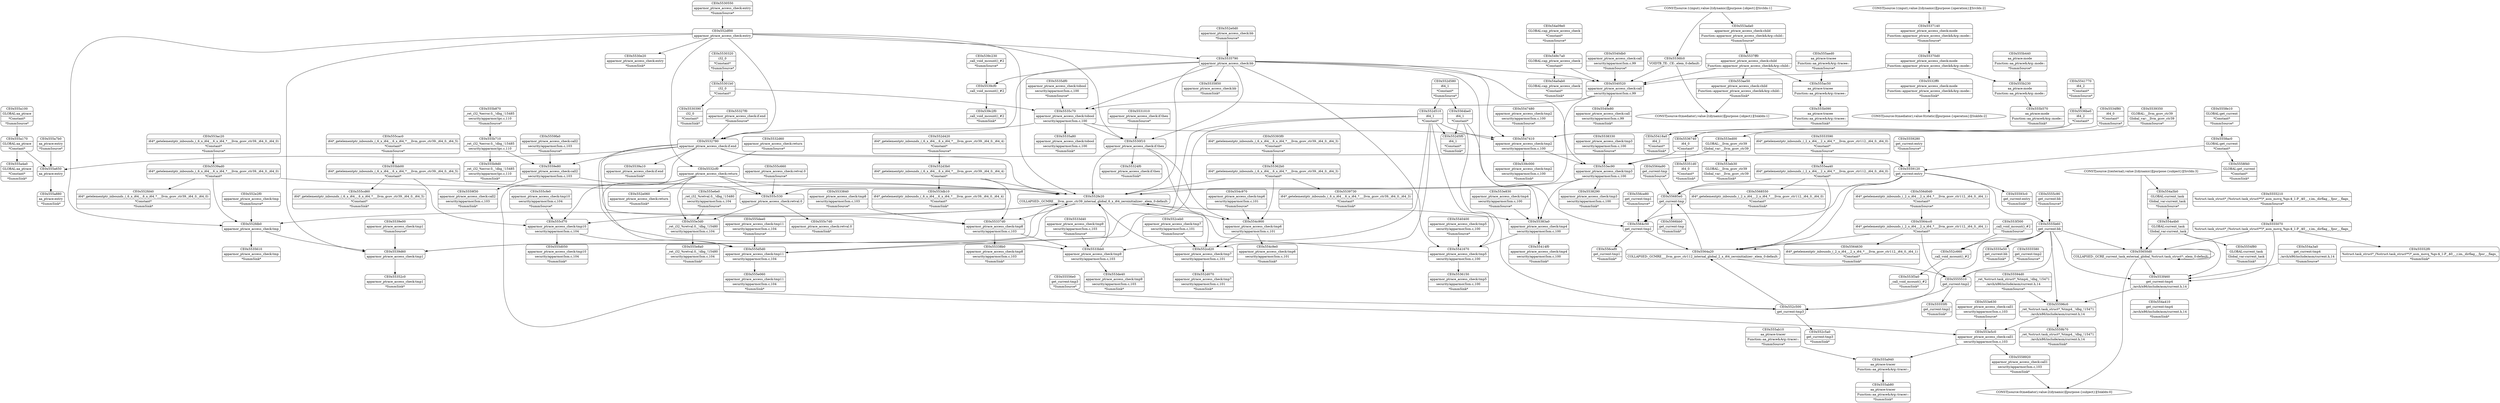 digraph {
	CE0x552d420 [shape=record,shape=Mrecord,label="{CE0x552d420|i64*_getelementptr_inbounds_(_6_x_i64_,_6_x_i64_*___llvm_gcov_ctr39,_i64_0,_i64_4)|*Constant*|*SummSource*}"]
	CE0x5530f10 [shape=record,shape=Mrecord,label="{CE0x5530f10|apparmor_ptrace_access_check:if.then}"]
	CE0x55418a0 [shape=record,shape=Mrecord,label="{CE0x55418a0|i64_2|*Constant*|*SummSink*}"]
	CE0x5537140 [shape=record,shape=Mrecord,label="{CE0x5537140|apparmor_ptrace_access_check:mode|Function::apparmor_ptrace_access_check&Arg::mode::|*SummSource*}"]
	CE0x5535790 [shape=record,shape=Mrecord,label="{CE0x5535790|apparmor_ptrace_access_check:bb}"]
	CE0x553e5c0 [shape=record,shape=Mrecord,label="{CE0x553e5c0|apparmor_ptrace_access_check:call1|security/apparmor/lsm.c,103}"]
	CE0x5558ac0 [shape=record,shape=Mrecord,label="{CE0x5558ac0|GLOBAL:get_current|*Constant*}"]
	CE0x555e8a0 [shape=record,shape=Mrecord,label="{CE0x555e8a0|_ret_i32_%retval.0,_!dbg_!15480|security/apparmor/lsm.c,104|*SummSink*}"]
	CE0x5533d40 [shape=record,shape=Mrecord,label="{CE0x5533d40|apparmor_ptrace_access_check:tmp9|security/apparmor/lsm.c,103|*SummSource*}"]
	CE0x5559fa0 [shape=record,shape=Mrecord,label="{CE0x5559fa0|apparmor_ptrace_access_check:call2|security/apparmor/lsm.c,103|*SummSource*}"]
	CE0x552e2f0 [shape=record,shape=Mrecord,label="{CE0x552e2f0|apparmor_ptrace_access_check:tmp|*SummSource*}"]
	CE0x5547410 [shape=record,shape=Mrecord,label="{CE0x5547410|apparmor_ptrace_access_check:tmp2|security/apparmor/lsm.c,100}"]
	CE0x555a650 [shape=record,shape=Mrecord,label="{CE0x555a650|aa_ptrace:entry}"]
	CE0x555e3d0 [shape=record,shape=Mrecord,label="{CE0x555e3d0|_ret_i32_%retval.0,_!dbg_!15480|security/apparmor/lsm.c,104}"]
	CE0x5531010 [shape=record,shape=Mrecord,label="{CE0x5531010|apparmor_ptrace_access_check:if.then|*SummSource*}"]
	CE0x5539730 [shape=record,shape=Mrecord,label="{CE0x5539730|i64*_getelementptr_inbounds_(_6_x_i64_,_6_x_i64_*___llvm_gcov_ctr39,_i64_0,_i64_3)|*Constant*|*SummSink*}"]
	CE0x55556e0 [shape=record,shape=Mrecord,label="{CE0x55556e0|get_current:tmp3|*SummSource*}"]
	CE0x5564be0 [shape=record,shape=Mrecord,label="{CE0x5564be0|i64_1|*Constant*}"]
	CE0x539c000 [shape=record,shape=Mrecord,label="{CE0x539c000|apparmor_ptrace_access_check:tmp2|security/apparmor/lsm.c,100|*SummSink*}"]
	CE0x555cac0 [shape=record,shape=Mrecord,label="{CE0x555cac0|i64*_getelementptr_inbounds_(_6_x_i64_,_6_x_i64_*___llvm_gcov_ctr39,_i64_0,_i64_5)|*Constant*|*SummSource*}"]
	CE0x5535df0 [shape=record,shape=Mrecord,label="{CE0x5535df0|apparmor_ptrace_access_check:tobool|security/apparmor/lsm.c,100|*SummSource*}"]
	CE0x555b710 [shape=record,shape=Mrecord,label="{CE0x555b710|_ret_i32_%error.0,_!dbg_!15485|security/apparmor/ipc.c,110}"]
	CE0x55685e0 [shape=record,shape=Mrecord,label="{CE0x55685e0|get_current:tmp}"]
	"CONST[source:2(external),value:2(dynamic)][purpose:{subject}][SrcIdx:3]"
	CE0x555c660 [shape=record,shape=Mrecord,label="{CE0x555c660|apparmor_ptrace_access_check:retval.0|*SummSource*}"]
	CE0x5535610 [shape=record,shape=Mrecord,label="{CE0x5535610|apparmor_ptrace_access_check:tmp|*SummSink*}"]
	CE0x5555580 [shape=record,shape=Mrecord,label="{CE0x5555580|get_current:tmp2|*SummSource*}"]
	CE0x55650d0 [shape=record,shape=Mrecord,label="{CE0x55650d0|COLLAPSED:_GCRE_current_task_external_global_%struct.task_struct*:_elem_0:default:}"]
	CE0x555d050 [shape=record,shape=Mrecord,label="{CE0x555d050|apparmor_ptrace_access_check:tmp10|security/apparmor/lsm.c,104|*SummSink*}"]
	CE0x555cd60 [shape=record,shape=Mrecord,label="{CE0x555cd60|i64*_getelementptr_inbounds_(_6_x_i64_,_6_x_i64_*___llvm_gcov_ctr39,_i64_0,_i64_5)|*Constant*|*SummSink*}"]
	CE0x5558920 [shape=record,shape=Mrecord,label="{CE0x5558920|apparmor_ptrace_access_check:call1|security/apparmor/lsm.c,103|*SummSink*}"]
	CE0x554c970 [shape=record,shape=Mrecord,label="{CE0x554c970|apparmor_ptrace_access_check:tmp6|security/apparmor/lsm.c,101|*SummSource*}"]
	CE0x5564a20 [shape=record,shape=Mrecord,label="{CE0x5564a20|COLLAPSED:_GCMRE___llvm_gcov_ctr112_internal_global_2_x_i64_zeroinitializer:_elem_0:default:}"]
	CE0x552c5a0 [shape=record,shape=Mrecord,label="{CE0x552c5a0|get_current:tmp3|*SummSink*}"]
	CE0x5564c50 [shape=record,shape=Mrecord,label="{CE0x5564c50|get_current:tmp1}"]
	CE0x552df00 [shape=record,shape=Mrecord,label="{CE0x552df00|apparmor_ptrace_access_check:entry}"]
	CE0x552d510 [shape=record,shape=Mrecord,label="{CE0x552d510|i64_1|*Constant*}"]
	CE0x555b230 [shape=record,shape=Mrecord,label="{CE0x555b230|aa_ptrace:mode|Function::aa_ptrace&Arg::mode::}"]
	CE0x555e6e0 [shape=record,shape=Mrecord,label="{CE0x555e6e0|_ret_i32_%retval.0,_!dbg_!15480|security/apparmor/lsm.c,104|*SummSource*}"]
	CE0x5530e20 [shape=record,shape=Mrecord,label="{CE0x5530e20|apparmor_ptrace_access_check:entry|*SummSink*}"]
	CE0x552d580 [shape=record,shape=Mrecord,label="{CE0x552d580|i64_1|*Constant*|*SummSource*}"]
	CE0x5564a90 [shape=record,shape=Mrecord,label="{CE0x5564a90|get_current:tmp|*SummSource*}"]
	CE0x5538290 [shape=record,shape=Mrecord,label="{CE0x5538290|apparmor_ptrace_access_check:tmp3|security/apparmor/lsm.c,100|*SummSink*}"]
	CE0x552d3b0 [shape=record,shape=Mrecord,label="{CE0x552d3b0|i64*_getelementptr_inbounds_(_6_x_i64_,_6_x_i64_*___llvm_gcov_ctr39,_i64_0,_i64_4)|*Constant*}"]
	CE0x552d5f0 [shape=record,shape=Mrecord,label="{CE0x552d5f0|i64_1|*Constant*|*SummSink*}"]
	CE0x539c2f0 [shape=record,shape=Mrecord,label="{CE0x539c2f0|_call_void_mcount()_#2|*SummSink*}"]
	CE0x552e060 [shape=record,shape=Mrecord,label="{CE0x552e060|apparmor_ptrace_access_check:return|*SummSink*}"]
	CE0x5555b60 [shape=record,shape=Mrecord,label="{CE0x5555b60|get_current:bb}"]
	CE0x5559e80 [shape=record,shape=Mrecord,label="{CE0x5559e80|apparmor_ptrace_access_check:call2|security/apparmor/lsm.c,103}"]
	CE0x549c7a0 [shape=record,shape=Mrecord,label="{CE0x549c7a0|GLOBAL:cap_ptrace_access_check|*Constant*}"]
	CE0x5555210 [shape=record,shape=Mrecord,label="{CE0x5555210|%struct.task_struct*_(%struct.task_struct**)*_asm_movq_%gs:$_1:P_,$0_,_r,im,_dirflag_,_fpsr_,_flags_|*SummSource*}"]
	CE0x552fe20 [shape=record,shape=Mrecord,label="{CE0x552fe20|COLLAPSED:_GCMRE___llvm_gcov_ctr39_internal_global_6_x_i64_zeroinitializer:_elem_0:default:}"]
	CE0x5539d60 [shape=record,shape=Mrecord,label="{CE0x5539d60|apparmor_ptrace_access_check:tmp1}"]
	CE0x55593c0 [shape=record,shape=Mrecord,label="{CE0x55593c0|get_current:entry|*SummSink*}"]
	CE0x555cfe0 [shape=record,shape=Mrecord,label="{CE0x555cfe0|apparmor_ptrace_access_check:tmp10|security/apparmor/lsm.c,104|*SummSource*}"]
	CE0x5535c70 [shape=record,shape=Mrecord,label="{CE0x5535c70|apparmor_ptrace_access_check:tobool|security/apparmor/lsm.c,100}"]
	CE0x5540e80 [shape=record,shape=Mrecord,label="{CE0x5540e80|apparmor_ptrace_access_check:call|security/apparmor/lsm.c,99|*SummSink*}"]
	CE0x5559b70 [shape=record,shape=Mrecord,label="{CE0x5559b70|_ret_%struct.task_struct*_%tmp4,_!dbg_!15471|./arch/x86/include/asm/current.h,14|*SummSink*}"]
	CE0x555a7b0 [shape=record,shape=Mrecord,label="{CE0x555a7b0|aa_ptrace:entry|*SummSource*}"]
	CE0x553eb30 [shape=record,shape=Mrecord,label="{CE0x553eb30|GLOBAL:__llvm_gcov_ctr39|Global_var:__llvm_gcov_ctr39|*SummSink*}"]
	CE0x555b090 [shape=record,shape=Mrecord,label="{CE0x555b090|aa_ptrace:tracee|Function::aa_ptrace&Arg::tracee::|*SummSink*}"]
	CE0x5536740 [shape=record,shape=Mrecord,label="{CE0x5536740|i64_0|*Constant*}"]
	CE0x55594d0 [shape=record,shape=Mrecord,label="{CE0x55594d0|_ret_%struct.task_struct*_%tmp4,_!dbg_!15471|./arch/x86/include/asm/current.h,14|*SummSource*}"]
	CE0x554c900 [shape=record,shape=Mrecord,label="{CE0x554c900|apparmor_ptrace_access_check:tmp6|security/apparmor/lsm.c,101}"]
	CE0x5566bb0 [shape=record,shape=Mrecord,label="{CE0x5566bb0|get_current:tmp|*SummSink*}"]
	CE0x554a3a0 [shape=record,shape=Mrecord,label="{CE0x554a3a0|get_current:tmp4|./arch/x86/include/asm/current.h,14|*SummSource*}"]
	CE0x555a170 [shape=record,shape=Mrecord,label="{CE0x555a170|GLOBAL:aa_ptrace|*Constant*}"]
	CE0x55301b0 [shape=record,shape=Mrecord,label="{CE0x55301b0|i32_0|*Constant*}"]
	CE0x55352c0 [shape=record,shape=Mrecord,label="{CE0x55352c0|apparmor_ptrace_access_check:tmp1|*SummSink*}"]
	CE0x55362b0 [shape=record,shape=Mrecord,label="{CE0x55362b0|i64*_getelementptr_inbounds_(_6_x_i64_,_6_x_i64_*___llvm_gcov_ctr39,_i64_0,_i64_3)|*Constant*}"]
	CE0x552cd20 [shape=record,shape=Mrecord,label="{CE0x552cd20|apparmor_ptrace_access_check:tmp7|security/apparmor/lsm.c,101}"]
	CE0x554c9e0 [shape=record,shape=Mrecord,label="{CE0x554c9e0|apparmor_ptrace_access_check:tmp6|security/apparmor/lsm.c,101|*SummSink*}"]
	CE0x5554f80 [shape=record,shape=Mrecord,label="{CE0x5554f80|GLOBAL:current_task|Global_var:current_task|*SummSink*}"]
	CE0x5536150 [shape=record,shape=Mrecord,label="{CE0x5536150|apparmor_ptrace_access_check:tmp5|security/apparmor/lsm.c,100|*SummSink*}"]
	CE0x55337d0 [shape=record,shape=Mrecord,label="{CE0x55337d0|apparmor_ptrace_access_check:tmp8|security/apparmor/lsm.c,103}"]
	CE0x5540db0 [shape=record,shape=Mrecord,label="{CE0x5540db0|apparmor_ptrace_access_check:call|security/apparmor/lsm.c,99|*SummSource*}"]
	CE0x555c7d0 [shape=record,shape=Mrecord,label="{CE0x555c7d0|apparmor_ptrace_access_check:retval.0|*SummSink*}"]
	CE0x555cf70 [shape=record,shape=Mrecord,label="{CE0x555cf70|apparmor_ptrace_access_check:tmp10|security/apparmor/lsm.c,104}"]
	CE0x5558f40 [shape=record,shape=Mrecord,label="{CE0x5558f40|GLOBAL:get_current|*Constant*|*SummSink*}"]
	CE0x5537ff0 [shape=record,shape=Mrecord,label="{CE0x5537ff0|apparmor_ptrace_access_check:child|Function::apparmor_ptrace_access_check&Arg::child::}"]
	CE0x5568550 [shape=record,shape=Mrecord,label="{CE0x5568550|i64*_getelementptr_inbounds_(_2_x_i64_,_2_x_i64_*___llvm_gcov_ctr112,_i64_0,_i64_0)|*Constant*|*SummSink*}"]
	CE0x5535850 [shape=record,shape=Mrecord,label="{CE0x5535850|apparmor_ptrace_access_check:bb|*SummSink*}"]
	CE0x54a0ab0 [shape=record,shape=Mrecord,label="{CE0x54a0ab0|GLOBAL:cap_ptrace_access_check|*Constant*|*SummSink*}"]
	CE0x553e630 [shape=record,shape=Mrecord,label="{CE0x553e630|apparmor_ptrace_access_check:call1|security/apparmor/lsm.c,103|*SummSource*}"]
	CE0x555b570 [shape=record,shape=Mrecord,label="{CE0x555b570|aa_ptrace:mode|Function::aa_ptrace&Arg::mode::|*SummSink*}"]
	CE0x5539350 [shape=record,shape=Mrecord,label="{CE0x5539350|GLOBAL:__llvm_gcov_ctr39|Global_var:__llvm_gcov_ctr39|*SummSource*}"]
	CE0x5559120 [shape=record,shape=Mrecord,label="{CE0x5559120|get_current:entry}"]
	CE0x552c500 [shape=record,shape=Mrecord,label="{CE0x552c500|get_current:tmp3}"]
	CE0x554a4b0 [shape=record,shape=Mrecord,label="{CE0x554a4b0|GLOBAL:current_task|Global_var:current_task}"]
	CE0x552ceb0 [shape=record,shape=Mrecord,label="{CE0x552ceb0|apparmor_ptrace_access_check:tmp7|security/apparmor/lsm.c,101|*SummSource*}"]
	CE0x5558e10 [shape=record,shape=Mrecord,label="{CE0x5558e10|GLOBAL:get_current|*Constant*|*SummSource*}"]
	CE0x5553590 [shape=record,shape=Mrecord,label="{CE0x5553590|i64*_getelementptr_inbounds_(_2_x_i64_,_2_x_i64_*___llvm_gcov_ctr112,_i64_0,_i64_0)|*Constant*|*SummSource*}"]
	"CONST[source:1(input),value:2(dynamic)][purpose:{operation}][SrcIdx:2]"
	CE0x553ed00 [shape=record,shape=Mrecord,label="{CE0x553ed00|GLOBAL:__llvm_gcov_ctr39|Global_var:__llvm_gcov_ctr39}"]
	CE0x555aed0 [shape=record,shape=Mrecord,label="{CE0x555aed0|aa_ptrace:tracee|Function::aa_ptrace&Arg::tracee::|*SummSource*}"]
	"CONST[source:0(mediator),value:2(dynamic)][purpose:{subject}][SnkIdx:0]"
	CE0x555ab10 [shape=record,shape=Mrecord,label="{CE0x555ab10|aa_ptrace:tracer|Function::aa_ptrace&Arg::tracer::|*SummSource*}"]
	CE0x553db10 [shape=record,shape=Mrecord,label="{CE0x553db10|i64*_getelementptr_inbounds_(_6_x_i64_,_6_x_i64_*___llvm_gcov_ctr39,_i64_0,_i64_4)|*Constant*|*SummSink*}"]
	CE0x55414f0 [shape=record,shape=Mrecord,label="{CE0x55414f0|apparmor_ptrace_access_check:tmp4|security/apparmor/lsm.c,100|*SummSink*}"]
	CE0x555b9d0 [shape=record,shape=Mrecord,label="{CE0x555b9d0|_ret_i32_%error.0,_!dbg_!15485|security/apparmor/ipc.c,110|*SummSink*}"]
	CE0x553de40 [shape=record,shape=Mrecord,label="{CE0x553de40|apparmor_ptrace_access_check:tmp9|security/apparmor/lsm.c,103|*SummSink*}"]
	CE0x55324f0 [shape=record,shape=Mrecord,label="{CE0x55324f0|apparmor_ptrace_access_check:if.then|*SummSink*}"]
	CE0x5539ad0 [shape=record,shape=Mrecord,label="{CE0x5539ad0|i64*_getelementptr_inbounds_(_6_x_i64_,_6_x_i64_*___llvm_gcov_ctr39,_i64_0,_i64_0)|*Constant*}"]
	CE0x555ea40 [shape=record,shape=Mrecord,label="{CE0x555ea40|i64*_getelementptr_inbounds_(_2_x_i64_,_2_x_i64_*___llvm_gcov_ctr112,_i64_0,_i64_0)|*Constant*}"]
	CE0x5540400 [shape=record,shape=Mrecord,label="{CE0x5540400|apparmor_ptrace_access_check:tmp5|security/apparmor/lsm.c,100|*SummSource*}"]
	CE0x55383a0 [shape=record,shape=Mrecord,label="{CE0x55383a0|apparmor_ptrace_access_check:tmp4|security/apparmor/lsm.c,100}"]
	CE0x55552f0 [shape=record,shape=Mrecord,label="{CE0x55552f0|%struct.task_struct*_(%struct.task_struct**)*_asm_movq_%gs:$_1:P_,$0_,_r,im,_dirflag_,_fpsr_,_flags_|*SummSink*}"]
	CE0x553f300 [shape=record,shape=Mrecord,label="{CE0x553f300|_call_void_mcount()_#2|*SummSource*}"]
	CE0x554a410 [shape=record,shape=Mrecord,label="{CE0x554a410|get_current:tmp4|./arch/x86/include/asm/current.h,14|*SummSink*}"]
	CE0x5539e00 [shape=record,shape=Mrecord,label="{CE0x5539e00|apparmor_ptrace_access_check:tmp1|*SummSource*}"]
	CE0x5555070 [shape=record,shape=Mrecord,label="{CE0x5555070|%struct.task_struct*_(%struct.task_struct**)*_asm_movq_%gs:$_1:P_,$0_,_r,im,_dirflag_,_fpsr_,_flags_}"]
	CE0x5555e50 [shape=record,shape=Mrecord,label="{CE0x5555e50|get_current:bb|*SummSink*}"]
	"CONST[source:0(mediator),value:2(dynamic)][purpose:{object}][SnkIdx:1]"
	CE0x55370d0 [shape=record,shape=Mrecord,label="{CE0x55370d0|apparmor_ptrace_access_check:mode|Function::apparmor_ptrace_access_check&Arg::mode::}"]
	CE0x5532ff0 [shape=record,shape=Mrecord,label="{CE0x5532ff0|apparmor_ptrace_access_check:mode|Function::apparmor_ptrace_access_check&Arg::mode::|*SummSink*}"]
	CE0x5547480 [shape=record,shape=Mrecord,label="{CE0x5547480|apparmor_ptrace_access_check:tmp2|security/apparmor/lsm.c,100|*SummSource*}"]
	CE0x5564cc0 [shape=record,shape=Mrecord,label="{CE0x5564cc0|i64*_getelementptr_inbounds_(_2_x_i64_,_2_x_i64_*___llvm_gcov_ctr112,_i64_0,_i64_1)|*Constant*}"]
	CE0x553ada0 [shape=record,shape=Mrecord,label="{CE0x553ada0|apparmor_ptrace_access_check:child|Function::apparmor_ptrace_access_check&Arg::child::|*SummSource*}"]
	CE0x5536be0 [shape=record,shape=Mrecord,label="{CE0x5536be0|i64_2|*Constant*}"]
	"CONST[source:1(input),value:2(dynamic)][purpose:{object}][SrcIdx:1]"
	CE0x555c530 [shape=record,shape=Mrecord,label="{CE0x555c530|apparmor_ptrace_access_check:retval.0}"]
	CE0x555dee0 [shape=record,shape=Mrecord,label="{CE0x555dee0|apparmor_ptrace_access_check:tmp11|security/apparmor/lsm.c,104|*SummSource*}"]
	CE0x552d070 [shape=record,shape=Mrecord,label="{CE0x552d070|apparmor_ptrace_access_check:tmp7|security/apparmor/lsm.c,101|*SummSink*}"]
	CE0x5535a80 [shape=record,shape=Mrecord,label="{CE0x5535a80|apparmor_ptrace_access_check:tobool|security/apparmor/lsm.c,100|*SummSink*}"]
	CE0x5530390 [shape=record,shape=Mrecord,label="{CE0x5530390|i32_0|*Constant*|*SummSink*}"]
	CE0x553f460 [shape=record,shape=Mrecord,label="{CE0x553f460|get_current:tmp4|./arch/x86/include/asm/current.h,14}"]
	CE0x55393f0 [shape=record,shape=Mrecord,label="{CE0x55393f0|i64*_getelementptr_inbounds_(_6_x_i64_,_6_x_i64_*___llvm_gcov_ctr39,_i64_0,_i64_3)|*Constant*|*SummSource*}"]
	CE0x556ce80 [shape=record,shape=Mrecord,label="{CE0x556ce80|get_current:tmp1|*SummSource*}"]
	CE0x552fdb0 [shape=record,shape=Mrecord,label="{CE0x552fdb0|apparmor_ptrace_access_check:tmp}"]
	CE0x5532d60 [shape=record,shape=Mrecord,label="{CE0x5532d60|apparmor_ptrace_access_check:return|*SummSource*}"]
	CE0x5555c90 [shape=record,shape=Mrecord,label="{CE0x5555c90|get_current:bb|*SummSource*}"]
	CE0x55327f0 [shape=record,shape=Mrecord,label="{CE0x55327f0|apparmor_ptrace_access_check:if.end|*SummSource*}"]
	CE0x5530320 [shape=record,shape=Mrecord,label="{CE0x5530320|i32_0|*Constant*|*SummSource*}"]
	CE0x5541670 [shape=record,shape=Mrecord,label="{CE0x5541670|apparmor_ptrace_access_check:tmp5|security/apparmor/lsm.c,100}"]
	CE0x5536fc0 [shape=record,shape=Mrecord,label="{CE0x5536fc0|VOIDTB_TE:_CE:_elem_0:default:}"]
	CE0x553e830 [shape=record,shape=Mrecord,label="{CE0x553e830|apparmor_ptrace_access_check:tmp4|security/apparmor/lsm.c,100|*SummSource*}"]
	CE0x556cef0 [shape=record,shape=Mrecord,label="{CE0x556cef0|get_current:tmp1|*SummSink*}"]
	CE0x5534f80 [shape=record,shape=Mrecord,label="{CE0x5534f80|i64_0|*Constant*|*SummSource*}"]
	CE0x5559280 [shape=record,shape=Mrecord,label="{CE0x5559280|get_current:entry|*SummSource*}"]
	CE0x555ab80 [shape=record,shape=Mrecord,label="{CE0x555ab80|aa_ptrace:tracer|Function::aa_ptrace&Arg::tracer::|*SummSink*}"]
	CE0x5533bb0 [shape=record,shape=Mrecord,label="{CE0x5533bb0|apparmor_ptrace_access_check:tmp9|security/apparmor/lsm.c,103}"]
	CE0x5539a10 [shape=record,shape=Mrecord,label="{CE0x5539a10|apparmor_ptrace_access_check:if.end|*SummSink*}"]
	CE0x5555510 [shape=record,shape=Mrecord,label="{CE0x5555510|get_current:tmp2}"]
	CE0x55555f0 [shape=record,shape=Mrecord,label="{CE0x55555f0|get_current:tmp2|*SummSink*}"]
	CE0x5538330 [shape=record,shape=Mrecord,label="{CE0x5538330|apparmor_ptrace_access_check:tmp3|security/apparmor/lsm.c,100|*SummSource*}"]
	CE0x553ac20 [shape=record,shape=Mrecord,label="{CE0x553ac20|i64*_getelementptr_inbounds_(_6_x_i64_,_6_x_i64_*___llvm_gcov_ctr39,_i64_0,_i64_0)|*Constant*|*SummSource*}"]
	CE0x5532780 [shape=record,shape=Mrecord,label="{CE0x5532780|apparmor_ptrace_access_check:if.end}"]
	CE0x555ac50 [shape=record,shape=Mrecord,label="{CE0x555ac50|aa_ptrace:tracee|Function::aa_ptrace&Arg::tracee::}"]
	CE0x555b440 [shape=record,shape=Mrecord,label="{CE0x555b440|aa_ptrace:mode|Function::aa_ptrace&Arg::mode::|*SummSource*}"]
	CE0x555bb00 [shape=record,shape=Mrecord,label="{CE0x555bb00|i64*_getelementptr_inbounds_(_6_x_i64_,_6_x_i64_*___llvm_gcov_ctr39,_i64_0,_i64_5)|*Constant*}"]
	CE0x555d5d0 [shape=record,shape=Mrecord,label="{CE0x555d5d0|apparmor_ptrace_access_check:tmp11|security/apparmor/lsm.c,104}"]
	"CONST[source:0(mediator),value:0(static)][purpose:{operation}][SnkIdx:2]"
	CE0x555a100 [shape=record,shape=Mrecord,label="{CE0x555a100|GLOBAL:aa_ptrace|*Constant*|*SummSource*}"]
	CE0x55596c0 [shape=record,shape=Mrecord,label="{CE0x55596c0|_ret_%struct.task_struct*_%tmp4,_!dbg_!15471|./arch/x86/include/asm/current.h,14}"]
	CE0x556d0d0 [shape=record,shape=Mrecord,label="{CE0x556d0d0|i64*_getelementptr_inbounds_(_2_x_i64_,_2_x_i64_*___llvm_gcov_ctr112,_i64_0,_i64_1)|*Constant*|*SummSource*}"]
	CE0x5539cf0 [shape=record,shape=Mrecord,label="{CE0x5539cf0|_call_void_mcount()_#2}"]
	CE0x539c230 [shape=record,shape=Mrecord,label="{CE0x539c230|_call_void_mcount()_#2|*SummSource*}"]
	CE0x553ae50 [shape=record,shape=Mrecord,label="{CE0x553ae50|apparmor_ptrace_access_check:child|Function::apparmor_ptrace_access_check&Arg::child::|*SummSink*}"]
	CE0x555b870 [shape=record,shape=Mrecord,label="{CE0x555b870|_ret_i32_%error.0,_!dbg_!15485|security/apparmor/ipc.c,110|*SummSource*}"]
	CE0x555a880 [shape=record,shape=Mrecord,label="{CE0x555a880|aa_ptrace:entry|*SummSink*}"]
	CE0x55351d0 [shape=record,shape=Mrecord,label="{CE0x55351d0|i64_0|*Constant*|*SummSink*}"]
	CE0x552fd40 [shape=record,shape=Mrecord,label="{CE0x552fd40|i64*_getelementptr_inbounds_(_6_x_i64_,_6_x_i64_*___llvm_gcov_ctr39,_i64_0,_i64_0)|*Constant*|*SummSink*}"]
	CE0x54a09e0 [shape=record,shape=Mrecord,label="{CE0x54a09e0|GLOBAL:cap_ptrace_access_check|*Constant*|*SummSource*}"]
	CE0x553ec90 [shape=record,shape=Mrecord,label="{CE0x553ec90|apparmor_ptrace_access_check:tmp3|security/apparmor/lsm.c,100}"]
	CE0x553f3a0 [shape=record,shape=Mrecord,label="{CE0x553f3a0|_call_void_mcount()_#2|*SummSink*}"]
	CE0x554a5b0 [shape=record,shape=Mrecord,label="{CE0x554a5b0|GLOBAL:current_task|Global_var:current_task|*SummSource*}"]
	CE0x5540520 [shape=record,shape=Mrecord,label="{CE0x5540520|apparmor_ptrace_access_check:call|security/apparmor/lsm.c,99}"]
	CE0x5559f30 [shape=record,shape=Mrecord,label="{CE0x5559f30|apparmor_ptrace_access_check:call2|security/apparmor/lsm.c,103|*SummSink*}"]
	CE0x552e0d0 [shape=record,shape=Mrecord,label="{CE0x552e0d0|apparmor_ptrace_access_check:bb|*SummSource*}"]
	CE0x555a4a0 [shape=record,shape=Mrecord,label="{CE0x555a4a0|GLOBAL:aa_ptrace|*Constant*|*SummSink*}"]
	CE0x555e060 [shape=record,shape=Mrecord,label="{CE0x555e060|apparmor_ptrace_access_check:tmp11|security/apparmor/lsm.c,104|*SummSink*}"]
	CE0x5564630 [shape=record,shape=Mrecord,label="{CE0x5564630|i64*_getelementptr_inbounds_(_2_x_i64_,_2_x_i64_*___llvm_gcov_ctr112,_i64_0,_i64_1)|*Constant*|*SummSink*}"]
	CE0x5533840 [shape=record,shape=Mrecord,label="{CE0x5533840|apparmor_ptrace_access_check:tmp8|security/apparmor/lsm.c,103|*SummSource*}"]
	CE0x555a940 [shape=record,shape=Mrecord,label="{CE0x555a940|aa_ptrace:tracer|Function::aa_ptrace&Arg::tracer::}"]
	CE0x5530550 [shape=record,shape=Mrecord,label="{CE0x5530550|apparmor_ptrace_access_check:entry|*SummSource*}"]
	CE0x55338b0 [shape=record,shape=Mrecord,label="{CE0x55338b0|apparmor_ptrace_access_check:tmp8|security/apparmor/lsm.c,103|*SummSink*}"]
	CE0x552c660 [shape=record,shape=Mrecord,label="{CE0x552c660|_call_void_mcount()_#2}"]
	CE0x5541770 [shape=record,shape=Mrecord,label="{CE0x5541770|i64_2|*Constant*|*SummSource*}"]
	CE0x5532cf0 [shape=record,shape=Mrecord,label="{CE0x5532cf0|apparmor_ptrace_access_check:return}"]
	CE0x555d5d0 -> CE0x552fe20
	"CONST[source:1(input),value:2(dynamic)][purpose:{operation}][SrcIdx:2]" -> CE0x5537140
	CE0x555b230 -> CE0x555b570
	CE0x555ea40 -> CE0x5568550
	CE0x5530550 -> CE0x552df00
	CE0x555cf70 -> CE0x555d5d0
	CE0x555bb00 -> CE0x555cf70
	CE0x5564c50 -> CE0x556cef0
	CE0x5558e10 -> CE0x5558ac0
	"CONST[source:2(external),value:2(dynamic)][purpose:{subject}][SrcIdx:3]" -> CE0x55650d0
	CE0x55383a0 -> CE0x5541670
	CE0x553f460 -> CE0x55596c0
	CE0x5532d60 -> CE0x5532cf0
	CE0x553e830 -> CE0x55383a0
	CE0x552df00 -> CE0x5535790
	"CONST[source:1(input),value:2(dynamic)][purpose:{object}][SrcIdx:1]" -> CE0x553ada0
	CE0x5535790 -> CE0x5532780
	CE0x552d510 -> CE0x5547410
	CE0x5564a20 -> CE0x5555510
	CE0x54a09e0 -> CE0x549c7a0
	CE0x554a5b0 -> CE0x554a4b0
	CE0x55393f0 -> CE0x55362b0
	CE0x5535790 -> CE0x5535c70
	CE0x5537140 -> CE0x55370d0
	CE0x554a4b0 -> CE0x553f460
	CE0x552df00 -> CE0x5530e20
	CE0x556d0d0 -> CE0x5564cc0
	CE0x5539ad0 -> CE0x552fe20
	CE0x5547410 -> CE0x553ec90
	CE0x553e5c0 -> CE0x555a940
	CE0x552fdb0 -> CE0x5535610
	CE0x555a7b0 -> CE0x555a650
	CE0x5564be0 -> CE0x552c500
	CE0x5536fc0 -> "CONST[source:0(mediator),value:2(dynamic)][purpose:{object}][SnkIdx:1]"
	CE0x5530f10 -> CE0x55324f0
	CE0x552cd20 -> CE0x552d070
	CE0x5540520 -> CE0x5535c70
	CE0x555cac0 -> CE0x555bb00
	CE0x555bb00 -> CE0x552fe20
	CE0x552e2f0 -> CE0x552fdb0
	CE0x5536fc0 -> CE0x5540520
	CE0x5555210 -> CE0x5555070
	CE0x553ae50 -> "CONST[source:0(mediator),value:2(dynamic)][purpose:{object}][SnkIdx:1]"
	CE0x55362b0 -> CE0x554c900
	CE0x5555b60 -> CE0x553f460
	CE0x5535df0 -> CE0x5535c70
	CE0x5540400 -> CE0x5541670
	CE0x553f460 -> CE0x554a410
	CE0x5537ff0 -> CE0x555ac50
	CE0x552df00 -> CE0x5532cf0
	CE0x5535790 -> CE0x5539cf0
	CE0x5537ff0 -> CE0x5540520
	CE0x5555b60 -> CE0x5564a20
	CE0x555b870 -> CE0x555b710
	CE0x552d510 -> CE0x5539d60
	CE0x5535c70 -> CE0x5532780
	CE0x5530f10 -> CE0x552cd20
	CE0x55337d0 -> CE0x55338b0
	CE0x5530320 -> CE0x55301b0
	CE0x5555b60 -> CE0x55596c0
	CE0x55650d0 -> CE0x55650d0
	CE0x5541670 -> CE0x5536150
	CE0x552fe20 -> CE0x554c900
	CE0x539c230 -> CE0x5539cf0
	CE0x5559e80 -> CE0x5559f30
	CE0x5564cc0 -> CE0x5564630
	CE0x552df00 -> CE0x552fe20
	CE0x55685e0 -> CE0x5566bb0
	CE0x552d510 -> CE0x5533bb0
	CE0x555a170 -> CE0x555a4a0
	CE0x555c530 -> CE0x555e3d0
	CE0x5531010 -> CE0x5530f10
	CE0x549c7a0 -> CE0x54a0ab0
	CE0x5559e80 -> CE0x555c530
	CE0x555e3d0 -> CE0x555e8a0
	CE0x5533bb0 -> CE0x552fe20
	CE0x55596c0 -> CE0x5559b70
	CE0x5532780 -> CE0x5559e80
	CE0x555a170 -> CE0x555a650
	CE0x5533bb0 -> CE0x553de40
	CE0x5555070 -> CE0x55650d0
	CE0x5530f10 -> CE0x554c900
	CE0x553e630 -> CE0x553e5c0
	CE0x5536740 -> CE0x553ec90
	CE0x5535790 -> CE0x553ec90
	CE0x5532780 -> CE0x553e5c0
	CE0x5535790 -> CE0x5540520
	CE0x55370d0 -> CE0x5532ff0
	CE0x5558920 -> "CONST[source:0(mediator),value:2(dynamic)][purpose:{subject}][SnkIdx:0]"
	CE0x5559280 -> CE0x5559120
	CE0x5564a20 -> CE0x55685e0
	CE0x5555b60 -> CE0x5555e50
	CE0x5534f80 -> CE0x5536740
	CE0x5535c70 -> CE0x5530f10
	CE0x555ea40 -> CE0x5564a20
	CE0x553ec90 -> CE0x55383a0
	CE0x552fe20 -> CE0x55337d0
	CE0x552d510 -> CE0x552d5f0
	CE0x555aed0 -> CE0x555ac50
	CE0x553ed00 -> CE0x553eb30
	CE0x5564cc0 -> CE0x5555510
	CE0x552d580 -> CE0x5564be0
	CE0x5559120 -> CE0x5564a20
	CE0x55301b0 -> CE0x5535c70
	CE0x555bb00 -> CE0x555cd60
	"CONST[source:2(external),value:2(dynamic)][purpose:{subject}][SrcIdx:3]" -> CE0x554a5b0
	CE0x552df00 -> CE0x552fdb0
	CE0x555ab10 -> CE0x555a940
	CE0x5536be0 -> CE0x55418a0
	CE0x552ceb0 -> CE0x552cd20
	CE0x555ea40 -> CE0x55685e0
	CE0x55650d0 -> CE0x553f460
	CE0x5539cf0 -> CE0x539c2f0
	CE0x5538330 -> CE0x553ec90
	CE0x555b710 -> CE0x555b9d0
	CE0x5555070 -> CE0x55552f0
	CE0x5532cf0 -> CE0x555c530
	CE0x5541670 -> CE0x552fe20
	CE0x5555510 -> CE0x55555f0
	CE0x5539e00 -> CE0x5539d60
	CE0x5532cf0 -> CE0x555e3d0
	CE0x5553590 -> CE0x555ea40
	CE0x5535790 -> CE0x5535850
	CE0x5535790 -> CE0x5541670
	CE0x5532780 -> CE0x5539a10
	CE0x552df00 -> CE0x5539d60
	CE0x5532cf0 -> CE0x552e060
	CE0x5559120 -> CE0x55593c0
	CE0x55685e0 -> CE0x5564c50
	CE0x555a650 -> CE0x555a880
	CE0x552c660 -> CE0x553f3a0
	CE0x555ac50 -> CE0x555b090
	"CONST[source:1(input),value:2(dynamic)][purpose:{object}][SrcIdx:1]" -> CE0x5536fc0
	CE0x553ac20 -> CE0x5539ad0
	CE0x5532780 -> CE0x555a650
	CE0x5558ac0 -> CE0x5558f40
	CE0x5540db0 -> CE0x5540520
	CE0x5532ff0 -> "CONST[source:0(mediator),value:0(static)][purpose:{operation}][SnkIdx:2]"
	CE0x5559120 -> CE0x55685e0
	CE0x5555b60 -> CE0x552c660
	CE0x555dee0 -> CE0x555d5d0
	CE0x5539ad0 -> CE0x552fd40
	CE0x553ed00 -> CE0x553ec90
	CE0x552c500 -> CE0x5564a20
	CE0x5535790 -> CE0x552fe20
	CE0x5535790 -> CE0x5530f10
	CE0x5559fa0 -> CE0x5559e80
	CE0x5532780 -> CE0x552fe20
	CE0x5532cf0 -> CE0x555d5d0
	CE0x5532cf0 -> CE0x555cf70
	CE0x552df00 -> CE0x5530f10
	CE0x555b440 -> CE0x555b230
	CE0x553f300 -> CE0x552c660
	CE0x55596c0 -> CE0x553e5c0
	CE0x553ec90 -> CE0x552fe20
	CE0x5555070 -> CE0x553f460
	CE0x5547410 -> CE0x539c000
	CE0x5536740 -> CE0x55351d0
	CE0x552d510 -> CE0x5541670
	CE0x554c970 -> CE0x554c900
	CE0x555cf70 -> CE0x555d050
	CE0x553ada0 -> CE0x5537ff0
	CE0x5564be0 -> CE0x5564c50
	CE0x555c530 -> CE0x555c7d0
	CE0x552d510 -> CE0x555d5d0
	CE0x552fe20 -> CE0x55383a0
	CE0x5536be0 -> CE0x5547410
	CE0x552d3b0 -> CE0x553db10
	CE0x5539350 -> CE0x553ed00
	CE0x553ec90 -> CE0x5538290
	CE0x555a940 -> CE0x555ab80
	CE0x552fe20 -> CE0x555cf70
	CE0x555e6e0 -> CE0x555e3d0
	CE0x554a4b0 -> CE0x5554f80
	CE0x552fe20 -> CE0x552fdb0
	CE0x5532780 -> CE0x5533bb0
	CE0x5547480 -> CE0x5547410
	CE0x552c500 -> CE0x552c5a0
	CE0x5564a90 -> CE0x55685e0
	CE0x55650d0 -> "CONST[source:0(mediator),value:2(dynamic)][purpose:{subject}][SnkIdx:0]"
	CE0x552d580 -> CE0x552d510
	CE0x55594d0 -> CE0x55596c0
	CE0x552d420 -> CE0x552d3b0
	CE0x55337d0 -> CE0x5533bb0
	CE0x555a100 -> CE0x555a170
	CE0x55370d0 -> CE0x5540520
	CE0x5555580 -> CE0x5555510
	CE0x5555b60 -> CE0x5555510
	CE0x5539d60 -> CE0x552fe20
	CE0x5539d60 -> CE0x55352c0
	CE0x554c900 -> CE0x552cd20
	CE0x5559120 -> CE0x5564c50
	CE0x552d510 -> CE0x552cd20
	CE0x55556e0 -> CE0x552c500
	CE0x5532cf0 -> CE0x552fe20
	CE0x5555b60 -> CE0x55650d0
	CE0x55362b0 -> CE0x552fe20
	CE0x5532780 -> CE0x5559120
	CE0x5558ac0 -> CE0x5559120
	CE0x555d5d0 -> CE0x555e060
	CE0x5564c50 -> CE0x5564a20
	CE0x5537ff0 -> CE0x553ae50
	CE0x555b710 -> CE0x5559e80
	CE0x5535c70 -> CE0x5547410
	CE0x5564cc0 -> CE0x5564a20
	CE0x55362b0 -> CE0x5539730
	CE0x5530f10 -> CE0x552fe20
	CE0x552d3b0 -> CE0x552fe20
	CE0x5559120 -> CE0x5555b60
	CE0x5533d40 -> CE0x5533bb0
	CE0x552e0d0 -> CE0x5535790
	CE0x552cd20 -> CE0x552fe20
	CE0x556ce80 -> CE0x5564c50
	CE0x5555b60 -> CE0x552c500
	CE0x552df00 -> CE0x5532780
	CE0x554a3a0 -> CE0x553f460
	CE0x5535790 -> CE0x5547410
	CE0x552d3b0 -> CE0x55337d0
	CE0x55301b0 -> CE0x5530390
	CE0x555cfe0 -> CE0x555cf70
	CE0x5555510 -> CE0x552c500
	CE0x5533840 -> CE0x55337d0
	CE0x554a4b0 -> CE0x55650d0
	CE0x5535790 -> CE0x55383a0
	CE0x5540520 -> CE0x5540e80
	CE0x549c7a0 -> CE0x5540520
	CE0x5539ad0 -> CE0x552fdb0
	CE0x5541770 -> CE0x5536be0
	CE0x55327f0 -> CE0x5532780
	CE0x5535c70 -> CE0x5535a80
	CE0x554c900 -> CE0x554c9e0
	CE0x552fdb0 -> CE0x5539d60
	CE0x553e5c0 -> CE0x5558920
	CE0x55370d0 -> CE0x555b230
	CE0x55383a0 -> CE0x55414f0
	CE0x555c660 -> CE0x555c530
	CE0x5540520 -> CE0x555c530
	CE0x5555c90 -> CE0x5555b60
	CE0x5564be0 -> CE0x552d5f0
	CE0x5532780 -> CE0x55337d0
}